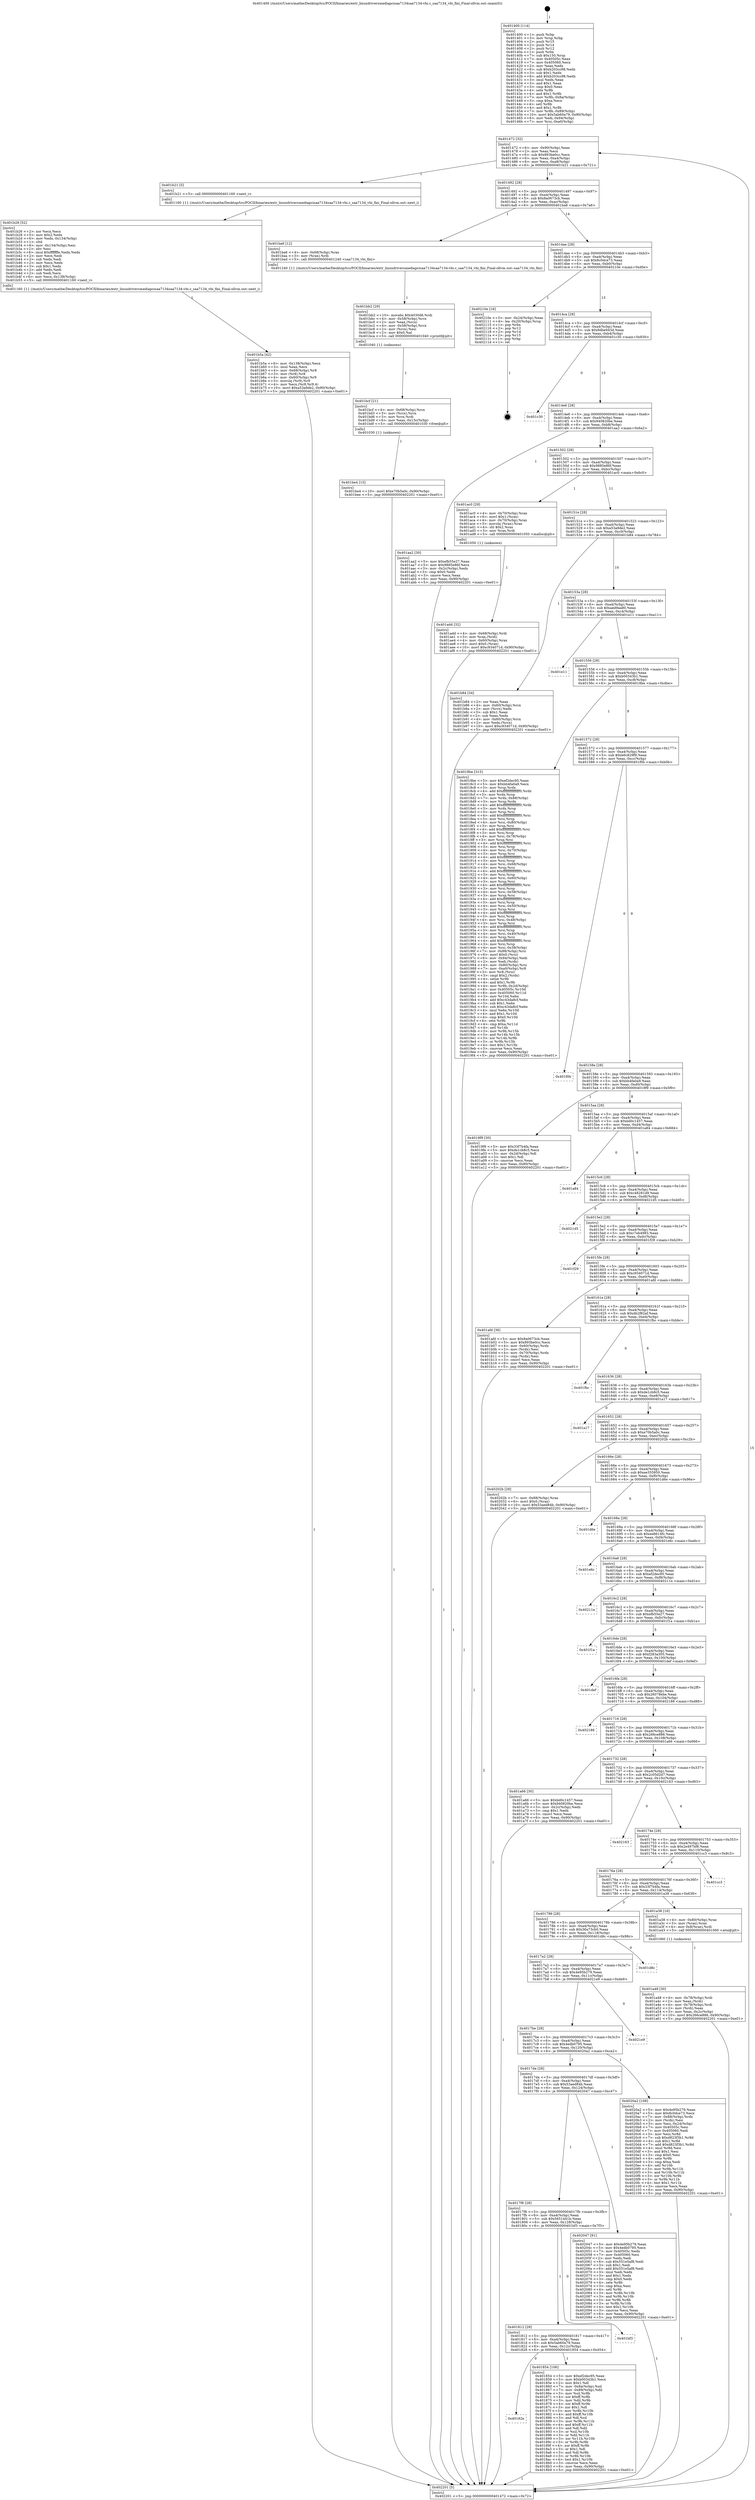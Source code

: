 digraph "0x401400" {
  label = "0x401400 (/mnt/c/Users/mathe/Desktop/tcc/POCII/binaries/extr_linuxdriversmediapcisaa7134saa7134-vbi.c_saa7134_vbi_fini_Final-ollvm.out::main(0))"
  labelloc = "t"
  node[shape=record]

  Entry [label="",width=0.3,height=0.3,shape=circle,fillcolor=black,style=filled]
  "0x401472" [label="{
     0x401472 [32]\l
     | [instrs]\l
     &nbsp;&nbsp;0x401472 \<+6\>: mov -0x90(%rbp),%eax\l
     &nbsp;&nbsp;0x401478 \<+2\>: mov %eax,%ecx\l
     &nbsp;&nbsp;0x40147a \<+6\>: sub $0x893be0cc,%ecx\l
     &nbsp;&nbsp;0x401480 \<+6\>: mov %eax,-0xa4(%rbp)\l
     &nbsp;&nbsp;0x401486 \<+6\>: mov %ecx,-0xa8(%rbp)\l
     &nbsp;&nbsp;0x40148c \<+6\>: je 0000000000401b21 \<main+0x721\>\l
  }"]
  "0x401b21" [label="{
     0x401b21 [5]\l
     | [instrs]\l
     &nbsp;&nbsp;0x401b21 \<+5\>: call 0000000000401160 \<next_i\>\l
     | [calls]\l
     &nbsp;&nbsp;0x401160 \{1\} (/mnt/c/Users/mathe/Desktop/tcc/POCII/binaries/extr_linuxdriversmediapcisaa7134saa7134-vbi.c_saa7134_vbi_fini_Final-ollvm.out::next_i)\l
  }"]
  "0x401492" [label="{
     0x401492 [28]\l
     | [instrs]\l
     &nbsp;&nbsp;0x401492 \<+5\>: jmp 0000000000401497 \<main+0x97\>\l
     &nbsp;&nbsp;0x401497 \<+6\>: mov -0xa4(%rbp),%eax\l
     &nbsp;&nbsp;0x40149d \<+5\>: sub $0x8a0673cb,%eax\l
     &nbsp;&nbsp;0x4014a2 \<+6\>: mov %eax,-0xac(%rbp)\l
     &nbsp;&nbsp;0x4014a8 \<+6\>: je 0000000000401ba6 \<main+0x7a6\>\l
  }"]
  Exit [label="",width=0.3,height=0.3,shape=circle,fillcolor=black,style=filled,peripheries=2]
  "0x401ba6" [label="{
     0x401ba6 [12]\l
     | [instrs]\l
     &nbsp;&nbsp;0x401ba6 \<+4\>: mov -0x68(%rbp),%rax\l
     &nbsp;&nbsp;0x401baa \<+3\>: mov (%rax),%rdi\l
     &nbsp;&nbsp;0x401bad \<+5\>: call 0000000000401240 \<saa7134_vbi_fini\>\l
     | [calls]\l
     &nbsp;&nbsp;0x401240 \{1\} (/mnt/c/Users/mathe/Desktop/tcc/POCII/binaries/extr_linuxdriversmediapcisaa7134saa7134-vbi.c_saa7134_vbi_fini_Final-ollvm.out::saa7134_vbi_fini)\l
  }"]
  "0x4014ae" [label="{
     0x4014ae [28]\l
     | [instrs]\l
     &nbsp;&nbsp;0x4014ae \<+5\>: jmp 00000000004014b3 \<main+0xb3\>\l
     &nbsp;&nbsp;0x4014b3 \<+6\>: mov -0xa4(%rbp),%eax\l
     &nbsp;&nbsp;0x4014b9 \<+5\>: sub $0x8c0dce73,%eax\l
     &nbsp;&nbsp;0x4014be \<+6\>: mov %eax,-0xb0(%rbp)\l
     &nbsp;&nbsp;0x4014c4 \<+6\>: je 000000000040210e \<main+0xd0e\>\l
  }"]
  "0x401be4" [label="{
     0x401be4 [15]\l
     | [instrs]\l
     &nbsp;&nbsp;0x401be4 \<+10\>: movl $0xe70b5a0c,-0x90(%rbp)\l
     &nbsp;&nbsp;0x401bee \<+5\>: jmp 0000000000402201 \<main+0xe01\>\l
  }"]
  "0x40210e" [label="{
     0x40210e [16]\l
     | [instrs]\l
     &nbsp;&nbsp;0x40210e \<+3\>: mov -0x24(%rbp),%eax\l
     &nbsp;&nbsp;0x402111 \<+4\>: lea -0x20(%rbp),%rsp\l
     &nbsp;&nbsp;0x402115 \<+1\>: pop %rbx\l
     &nbsp;&nbsp;0x402116 \<+2\>: pop %r12\l
     &nbsp;&nbsp;0x402118 \<+2\>: pop %r14\l
     &nbsp;&nbsp;0x40211a \<+2\>: pop %r15\l
     &nbsp;&nbsp;0x40211c \<+1\>: pop %rbp\l
     &nbsp;&nbsp;0x40211d \<+1\>: ret\l
  }"]
  "0x4014ca" [label="{
     0x4014ca [28]\l
     | [instrs]\l
     &nbsp;&nbsp;0x4014ca \<+5\>: jmp 00000000004014cf \<main+0xcf\>\l
     &nbsp;&nbsp;0x4014cf \<+6\>: mov -0xa4(%rbp),%eax\l
     &nbsp;&nbsp;0x4014d5 \<+5\>: sub $0x8dbe943d,%eax\l
     &nbsp;&nbsp;0x4014da \<+6\>: mov %eax,-0xb4(%rbp)\l
     &nbsp;&nbsp;0x4014e0 \<+6\>: je 0000000000401c30 \<main+0x830\>\l
  }"]
  "0x401bcf" [label="{
     0x401bcf [21]\l
     | [instrs]\l
     &nbsp;&nbsp;0x401bcf \<+4\>: mov -0x68(%rbp),%rcx\l
     &nbsp;&nbsp;0x401bd3 \<+3\>: mov (%rcx),%rcx\l
     &nbsp;&nbsp;0x401bd6 \<+3\>: mov %rcx,%rdi\l
     &nbsp;&nbsp;0x401bd9 \<+6\>: mov %eax,-0x13c(%rbp)\l
     &nbsp;&nbsp;0x401bdf \<+5\>: call 0000000000401030 \<free@plt\>\l
     | [calls]\l
     &nbsp;&nbsp;0x401030 \{1\} (unknown)\l
  }"]
  "0x401c30" [label="{
     0x401c30\l
  }", style=dashed]
  "0x4014e6" [label="{
     0x4014e6 [28]\l
     | [instrs]\l
     &nbsp;&nbsp;0x4014e6 \<+5\>: jmp 00000000004014eb \<main+0xeb\>\l
     &nbsp;&nbsp;0x4014eb \<+6\>: mov -0xa4(%rbp),%eax\l
     &nbsp;&nbsp;0x4014f1 \<+5\>: sub $0x940820be,%eax\l
     &nbsp;&nbsp;0x4014f6 \<+6\>: mov %eax,-0xb8(%rbp)\l
     &nbsp;&nbsp;0x4014fc \<+6\>: je 0000000000401aa2 \<main+0x6a2\>\l
  }"]
  "0x401bb2" [label="{
     0x401bb2 [29]\l
     | [instrs]\l
     &nbsp;&nbsp;0x401bb2 \<+10\>: movabs $0x4030d6,%rdi\l
     &nbsp;&nbsp;0x401bbc \<+4\>: mov -0x58(%rbp),%rcx\l
     &nbsp;&nbsp;0x401bc0 \<+2\>: mov %eax,(%rcx)\l
     &nbsp;&nbsp;0x401bc2 \<+4\>: mov -0x58(%rbp),%rcx\l
     &nbsp;&nbsp;0x401bc6 \<+2\>: mov (%rcx),%esi\l
     &nbsp;&nbsp;0x401bc8 \<+2\>: mov $0x0,%al\l
     &nbsp;&nbsp;0x401bca \<+5\>: call 0000000000401040 \<printf@plt\>\l
     | [calls]\l
     &nbsp;&nbsp;0x401040 \{1\} (unknown)\l
  }"]
  "0x401aa2" [label="{
     0x401aa2 [30]\l
     | [instrs]\l
     &nbsp;&nbsp;0x401aa2 \<+5\>: mov $0xefb55e27,%eax\l
     &nbsp;&nbsp;0x401aa7 \<+5\>: mov $0x9885e86f,%ecx\l
     &nbsp;&nbsp;0x401aac \<+3\>: mov -0x2c(%rbp),%edx\l
     &nbsp;&nbsp;0x401aaf \<+3\>: cmp $0x0,%edx\l
     &nbsp;&nbsp;0x401ab2 \<+3\>: cmove %ecx,%eax\l
     &nbsp;&nbsp;0x401ab5 \<+6\>: mov %eax,-0x90(%rbp)\l
     &nbsp;&nbsp;0x401abb \<+5\>: jmp 0000000000402201 \<main+0xe01\>\l
  }"]
  "0x401502" [label="{
     0x401502 [28]\l
     | [instrs]\l
     &nbsp;&nbsp;0x401502 \<+5\>: jmp 0000000000401507 \<main+0x107\>\l
     &nbsp;&nbsp;0x401507 \<+6\>: mov -0xa4(%rbp),%eax\l
     &nbsp;&nbsp;0x40150d \<+5\>: sub $0x9885e86f,%eax\l
     &nbsp;&nbsp;0x401512 \<+6\>: mov %eax,-0xbc(%rbp)\l
     &nbsp;&nbsp;0x401518 \<+6\>: je 0000000000401ac0 \<main+0x6c0\>\l
  }"]
  "0x401b5a" [label="{
     0x401b5a [42]\l
     | [instrs]\l
     &nbsp;&nbsp;0x401b5a \<+6\>: mov -0x138(%rbp),%ecx\l
     &nbsp;&nbsp;0x401b60 \<+3\>: imul %eax,%ecx\l
     &nbsp;&nbsp;0x401b63 \<+4\>: mov -0x68(%rbp),%r8\l
     &nbsp;&nbsp;0x401b67 \<+3\>: mov (%r8),%r8\l
     &nbsp;&nbsp;0x401b6a \<+4\>: mov -0x60(%rbp),%r9\l
     &nbsp;&nbsp;0x401b6e \<+3\>: movslq (%r9),%r9\l
     &nbsp;&nbsp;0x401b71 \<+4\>: mov %ecx,(%r8,%r9,4)\l
     &nbsp;&nbsp;0x401b75 \<+10\>: movl $0xa53a9de2,-0x90(%rbp)\l
     &nbsp;&nbsp;0x401b7f \<+5\>: jmp 0000000000402201 \<main+0xe01\>\l
  }"]
  "0x401ac0" [label="{
     0x401ac0 [29]\l
     | [instrs]\l
     &nbsp;&nbsp;0x401ac0 \<+4\>: mov -0x70(%rbp),%rax\l
     &nbsp;&nbsp;0x401ac4 \<+6\>: movl $0x1,(%rax)\l
     &nbsp;&nbsp;0x401aca \<+4\>: mov -0x70(%rbp),%rax\l
     &nbsp;&nbsp;0x401ace \<+3\>: movslq (%rax),%rax\l
     &nbsp;&nbsp;0x401ad1 \<+4\>: shl $0x2,%rax\l
     &nbsp;&nbsp;0x401ad5 \<+3\>: mov %rax,%rdi\l
     &nbsp;&nbsp;0x401ad8 \<+5\>: call 0000000000401050 \<malloc@plt\>\l
     | [calls]\l
     &nbsp;&nbsp;0x401050 \{1\} (unknown)\l
  }"]
  "0x40151e" [label="{
     0x40151e [28]\l
     | [instrs]\l
     &nbsp;&nbsp;0x40151e \<+5\>: jmp 0000000000401523 \<main+0x123\>\l
     &nbsp;&nbsp;0x401523 \<+6\>: mov -0xa4(%rbp),%eax\l
     &nbsp;&nbsp;0x401529 \<+5\>: sub $0xa53a9de2,%eax\l
     &nbsp;&nbsp;0x40152e \<+6\>: mov %eax,-0xc0(%rbp)\l
     &nbsp;&nbsp;0x401534 \<+6\>: je 0000000000401b84 \<main+0x784\>\l
  }"]
  "0x401b26" [label="{
     0x401b26 [52]\l
     | [instrs]\l
     &nbsp;&nbsp;0x401b26 \<+2\>: xor %ecx,%ecx\l
     &nbsp;&nbsp;0x401b28 \<+5\>: mov $0x2,%edx\l
     &nbsp;&nbsp;0x401b2d \<+6\>: mov %edx,-0x134(%rbp)\l
     &nbsp;&nbsp;0x401b33 \<+1\>: cltd\l
     &nbsp;&nbsp;0x401b34 \<+6\>: mov -0x134(%rbp),%esi\l
     &nbsp;&nbsp;0x401b3a \<+2\>: idiv %esi\l
     &nbsp;&nbsp;0x401b3c \<+6\>: imul $0xfffffffe,%edx,%edx\l
     &nbsp;&nbsp;0x401b42 \<+2\>: mov %ecx,%edi\l
     &nbsp;&nbsp;0x401b44 \<+2\>: sub %edx,%edi\l
     &nbsp;&nbsp;0x401b46 \<+2\>: mov %ecx,%edx\l
     &nbsp;&nbsp;0x401b48 \<+3\>: sub $0x1,%edx\l
     &nbsp;&nbsp;0x401b4b \<+2\>: add %edx,%edi\l
     &nbsp;&nbsp;0x401b4d \<+2\>: sub %edi,%ecx\l
     &nbsp;&nbsp;0x401b4f \<+6\>: mov %ecx,-0x138(%rbp)\l
     &nbsp;&nbsp;0x401b55 \<+5\>: call 0000000000401160 \<next_i\>\l
     | [calls]\l
     &nbsp;&nbsp;0x401160 \{1\} (/mnt/c/Users/mathe/Desktop/tcc/POCII/binaries/extr_linuxdriversmediapcisaa7134saa7134-vbi.c_saa7134_vbi_fini_Final-ollvm.out::next_i)\l
  }"]
  "0x401b84" [label="{
     0x401b84 [34]\l
     | [instrs]\l
     &nbsp;&nbsp;0x401b84 \<+2\>: xor %eax,%eax\l
     &nbsp;&nbsp;0x401b86 \<+4\>: mov -0x60(%rbp),%rcx\l
     &nbsp;&nbsp;0x401b8a \<+2\>: mov (%rcx),%edx\l
     &nbsp;&nbsp;0x401b8c \<+3\>: sub $0x1,%eax\l
     &nbsp;&nbsp;0x401b8f \<+2\>: sub %eax,%edx\l
     &nbsp;&nbsp;0x401b91 \<+4\>: mov -0x60(%rbp),%rcx\l
     &nbsp;&nbsp;0x401b95 \<+2\>: mov %edx,(%rcx)\l
     &nbsp;&nbsp;0x401b97 \<+10\>: movl $0xc934071d,-0x90(%rbp)\l
     &nbsp;&nbsp;0x401ba1 \<+5\>: jmp 0000000000402201 \<main+0xe01\>\l
  }"]
  "0x40153a" [label="{
     0x40153a [28]\l
     | [instrs]\l
     &nbsp;&nbsp;0x40153a \<+5\>: jmp 000000000040153f \<main+0x13f\>\l
     &nbsp;&nbsp;0x40153f \<+6\>: mov -0xa4(%rbp),%eax\l
     &nbsp;&nbsp;0x401545 \<+5\>: sub $0xaed9aa80,%eax\l
     &nbsp;&nbsp;0x40154a \<+6\>: mov %eax,-0xc4(%rbp)\l
     &nbsp;&nbsp;0x401550 \<+6\>: je 0000000000401e11 \<main+0xa11\>\l
  }"]
  "0x401add" [label="{
     0x401add [32]\l
     | [instrs]\l
     &nbsp;&nbsp;0x401add \<+4\>: mov -0x68(%rbp),%rdi\l
     &nbsp;&nbsp;0x401ae1 \<+3\>: mov %rax,(%rdi)\l
     &nbsp;&nbsp;0x401ae4 \<+4\>: mov -0x60(%rbp),%rax\l
     &nbsp;&nbsp;0x401ae8 \<+6\>: movl $0x0,(%rax)\l
     &nbsp;&nbsp;0x401aee \<+10\>: movl $0xc934071d,-0x90(%rbp)\l
     &nbsp;&nbsp;0x401af8 \<+5\>: jmp 0000000000402201 \<main+0xe01\>\l
  }"]
  "0x401e11" [label="{
     0x401e11\l
  }", style=dashed]
  "0x401556" [label="{
     0x401556 [28]\l
     | [instrs]\l
     &nbsp;&nbsp;0x401556 \<+5\>: jmp 000000000040155b \<main+0x15b\>\l
     &nbsp;&nbsp;0x40155b \<+6\>: mov -0xa4(%rbp),%eax\l
     &nbsp;&nbsp;0x401561 \<+5\>: sub $0xb00343b1,%eax\l
     &nbsp;&nbsp;0x401566 \<+6\>: mov %eax,-0xc8(%rbp)\l
     &nbsp;&nbsp;0x40156c \<+6\>: je 00000000004018be \<main+0x4be\>\l
  }"]
  "0x401a48" [label="{
     0x401a48 [30]\l
     | [instrs]\l
     &nbsp;&nbsp;0x401a48 \<+4\>: mov -0x78(%rbp),%rdi\l
     &nbsp;&nbsp;0x401a4c \<+2\>: mov %eax,(%rdi)\l
     &nbsp;&nbsp;0x401a4e \<+4\>: mov -0x78(%rbp),%rdi\l
     &nbsp;&nbsp;0x401a52 \<+2\>: mov (%rdi),%eax\l
     &nbsp;&nbsp;0x401a54 \<+3\>: mov %eax,-0x2c(%rbp)\l
     &nbsp;&nbsp;0x401a57 \<+10\>: movl $0x266ce886,-0x90(%rbp)\l
     &nbsp;&nbsp;0x401a61 \<+5\>: jmp 0000000000402201 \<main+0xe01\>\l
  }"]
  "0x4018be" [label="{
     0x4018be [315]\l
     | [instrs]\l
     &nbsp;&nbsp;0x4018be \<+5\>: mov $0xef2dec95,%eax\l
     &nbsp;&nbsp;0x4018c3 \<+5\>: mov $0xbb4fa0a9,%ecx\l
     &nbsp;&nbsp;0x4018c8 \<+3\>: mov %rsp,%rdx\l
     &nbsp;&nbsp;0x4018cb \<+4\>: add $0xfffffffffffffff0,%rdx\l
     &nbsp;&nbsp;0x4018cf \<+3\>: mov %rdx,%rsp\l
     &nbsp;&nbsp;0x4018d2 \<+7\>: mov %rdx,-0x88(%rbp)\l
     &nbsp;&nbsp;0x4018d9 \<+3\>: mov %rsp,%rdx\l
     &nbsp;&nbsp;0x4018dc \<+4\>: add $0xfffffffffffffff0,%rdx\l
     &nbsp;&nbsp;0x4018e0 \<+3\>: mov %rdx,%rsp\l
     &nbsp;&nbsp;0x4018e3 \<+3\>: mov %rsp,%rsi\l
     &nbsp;&nbsp;0x4018e6 \<+4\>: add $0xfffffffffffffff0,%rsi\l
     &nbsp;&nbsp;0x4018ea \<+3\>: mov %rsi,%rsp\l
     &nbsp;&nbsp;0x4018ed \<+4\>: mov %rsi,-0x80(%rbp)\l
     &nbsp;&nbsp;0x4018f1 \<+3\>: mov %rsp,%rsi\l
     &nbsp;&nbsp;0x4018f4 \<+4\>: add $0xfffffffffffffff0,%rsi\l
     &nbsp;&nbsp;0x4018f8 \<+3\>: mov %rsi,%rsp\l
     &nbsp;&nbsp;0x4018fb \<+4\>: mov %rsi,-0x78(%rbp)\l
     &nbsp;&nbsp;0x4018ff \<+3\>: mov %rsp,%rsi\l
     &nbsp;&nbsp;0x401902 \<+4\>: add $0xfffffffffffffff0,%rsi\l
     &nbsp;&nbsp;0x401906 \<+3\>: mov %rsi,%rsp\l
     &nbsp;&nbsp;0x401909 \<+4\>: mov %rsi,-0x70(%rbp)\l
     &nbsp;&nbsp;0x40190d \<+3\>: mov %rsp,%rsi\l
     &nbsp;&nbsp;0x401910 \<+4\>: add $0xfffffffffffffff0,%rsi\l
     &nbsp;&nbsp;0x401914 \<+3\>: mov %rsi,%rsp\l
     &nbsp;&nbsp;0x401917 \<+4\>: mov %rsi,-0x68(%rbp)\l
     &nbsp;&nbsp;0x40191b \<+3\>: mov %rsp,%rsi\l
     &nbsp;&nbsp;0x40191e \<+4\>: add $0xfffffffffffffff0,%rsi\l
     &nbsp;&nbsp;0x401922 \<+3\>: mov %rsi,%rsp\l
     &nbsp;&nbsp;0x401925 \<+4\>: mov %rsi,-0x60(%rbp)\l
     &nbsp;&nbsp;0x401929 \<+3\>: mov %rsp,%rsi\l
     &nbsp;&nbsp;0x40192c \<+4\>: add $0xfffffffffffffff0,%rsi\l
     &nbsp;&nbsp;0x401930 \<+3\>: mov %rsi,%rsp\l
     &nbsp;&nbsp;0x401933 \<+4\>: mov %rsi,-0x58(%rbp)\l
     &nbsp;&nbsp;0x401937 \<+3\>: mov %rsp,%rsi\l
     &nbsp;&nbsp;0x40193a \<+4\>: add $0xfffffffffffffff0,%rsi\l
     &nbsp;&nbsp;0x40193e \<+3\>: mov %rsi,%rsp\l
     &nbsp;&nbsp;0x401941 \<+4\>: mov %rsi,-0x50(%rbp)\l
     &nbsp;&nbsp;0x401945 \<+3\>: mov %rsp,%rsi\l
     &nbsp;&nbsp;0x401948 \<+4\>: add $0xfffffffffffffff0,%rsi\l
     &nbsp;&nbsp;0x40194c \<+3\>: mov %rsi,%rsp\l
     &nbsp;&nbsp;0x40194f \<+4\>: mov %rsi,-0x48(%rbp)\l
     &nbsp;&nbsp;0x401953 \<+3\>: mov %rsp,%rsi\l
     &nbsp;&nbsp;0x401956 \<+4\>: add $0xfffffffffffffff0,%rsi\l
     &nbsp;&nbsp;0x40195a \<+3\>: mov %rsi,%rsp\l
     &nbsp;&nbsp;0x40195d \<+4\>: mov %rsi,-0x40(%rbp)\l
     &nbsp;&nbsp;0x401961 \<+3\>: mov %rsp,%rsi\l
     &nbsp;&nbsp;0x401964 \<+4\>: add $0xfffffffffffffff0,%rsi\l
     &nbsp;&nbsp;0x401968 \<+3\>: mov %rsi,%rsp\l
     &nbsp;&nbsp;0x40196b \<+4\>: mov %rsi,-0x38(%rbp)\l
     &nbsp;&nbsp;0x40196f \<+7\>: mov -0x88(%rbp),%rsi\l
     &nbsp;&nbsp;0x401976 \<+6\>: movl $0x0,(%rsi)\l
     &nbsp;&nbsp;0x40197c \<+6\>: mov -0x94(%rbp),%edi\l
     &nbsp;&nbsp;0x401982 \<+2\>: mov %edi,(%rdx)\l
     &nbsp;&nbsp;0x401984 \<+4\>: mov -0x80(%rbp),%rsi\l
     &nbsp;&nbsp;0x401988 \<+7\>: mov -0xa0(%rbp),%r8\l
     &nbsp;&nbsp;0x40198f \<+3\>: mov %r8,(%rsi)\l
     &nbsp;&nbsp;0x401992 \<+3\>: cmpl $0x2,(%rdx)\l
     &nbsp;&nbsp;0x401995 \<+4\>: setne %r9b\l
     &nbsp;&nbsp;0x401999 \<+4\>: and $0x1,%r9b\l
     &nbsp;&nbsp;0x40199d \<+4\>: mov %r9b,-0x2d(%rbp)\l
     &nbsp;&nbsp;0x4019a1 \<+8\>: mov 0x40505c,%r10d\l
     &nbsp;&nbsp;0x4019a9 \<+8\>: mov 0x405060,%r11d\l
     &nbsp;&nbsp;0x4019b1 \<+3\>: mov %r10d,%ebx\l
     &nbsp;&nbsp;0x4019b4 \<+6\>: add $0xc43da8cf,%ebx\l
     &nbsp;&nbsp;0x4019ba \<+3\>: sub $0x1,%ebx\l
     &nbsp;&nbsp;0x4019bd \<+6\>: sub $0xc43da8cf,%ebx\l
     &nbsp;&nbsp;0x4019c3 \<+4\>: imul %ebx,%r10d\l
     &nbsp;&nbsp;0x4019c7 \<+4\>: and $0x1,%r10d\l
     &nbsp;&nbsp;0x4019cb \<+4\>: cmp $0x0,%r10d\l
     &nbsp;&nbsp;0x4019cf \<+4\>: sete %r9b\l
     &nbsp;&nbsp;0x4019d3 \<+4\>: cmp $0xa,%r11d\l
     &nbsp;&nbsp;0x4019d7 \<+4\>: setl %r14b\l
     &nbsp;&nbsp;0x4019db \<+3\>: mov %r9b,%r15b\l
     &nbsp;&nbsp;0x4019de \<+3\>: and %r14b,%r15b\l
     &nbsp;&nbsp;0x4019e1 \<+3\>: xor %r14b,%r9b\l
     &nbsp;&nbsp;0x4019e4 \<+3\>: or %r9b,%r15b\l
     &nbsp;&nbsp;0x4019e7 \<+4\>: test $0x1,%r15b\l
     &nbsp;&nbsp;0x4019eb \<+3\>: cmovne %ecx,%eax\l
     &nbsp;&nbsp;0x4019ee \<+6\>: mov %eax,-0x90(%rbp)\l
     &nbsp;&nbsp;0x4019f4 \<+5\>: jmp 0000000000402201 \<main+0xe01\>\l
  }"]
  "0x401572" [label="{
     0x401572 [28]\l
     | [instrs]\l
     &nbsp;&nbsp;0x401572 \<+5\>: jmp 0000000000401577 \<main+0x177\>\l
     &nbsp;&nbsp;0x401577 \<+6\>: mov -0xa4(%rbp),%eax\l
     &nbsp;&nbsp;0x40157d \<+5\>: sub $0xb6c829f9,%eax\l
     &nbsp;&nbsp;0x401582 \<+6\>: mov %eax,-0xcc(%rbp)\l
     &nbsp;&nbsp;0x401588 \<+6\>: je 0000000000401f0b \<main+0xb0b\>\l
  }"]
  "0x401400" [label="{
     0x401400 [114]\l
     | [instrs]\l
     &nbsp;&nbsp;0x401400 \<+1\>: push %rbp\l
     &nbsp;&nbsp;0x401401 \<+3\>: mov %rsp,%rbp\l
     &nbsp;&nbsp;0x401404 \<+2\>: push %r15\l
     &nbsp;&nbsp;0x401406 \<+2\>: push %r14\l
     &nbsp;&nbsp;0x401408 \<+2\>: push %r12\l
     &nbsp;&nbsp;0x40140a \<+1\>: push %rbx\l
     &nbsp;&nbsp;0x40140b \<+7\>: sub $0x150,%rsp\l
     &nbsp;&nbsp;0x401412 \<+7\>: mov 0x40505c,%eax\l
     &nbsp;&nbsp;0x401419 \<+7\>: mov 0x405060,%ecx\l
     &nbsp;&nbsp;0x401420 \<+2\>: mov %eax,%edx\l
     &nbsp;&nbsp;0x401422 \<+6\>: sub $0xb203cc98,%edx\l
     &nbsp;&nbsp;0x401428 \<+3\>: sub $0x1,%edx\l
     &nbsp;&nbsp;0x40142b \<+6\>: add $0xb203cc98,%edx\l
     &nbsp;&nbsp;0x401431 \<+3\>: imul %edx,%eax\l
     &nbsp;&nbsp;0x401434 \<+3\>: and $0x1,%eax\l
     &nbsp;&nbsp;0x401437 \<+3\>: cmp $0x0,%eax\l
     &nbsp;&nbsp;0x40143a \<+4\>: sete %r8b\l
     &nbsp;&nbsp;0x40143e \<+4\>: and $0x1,%r8b\l
     &nbsp;&nbsp;0x401442 \<+7\>: mov %r8b,-0x8a(%rbp)\l
     &nbsp;&nbsp;0x401449 \<+3\>: cmp $0xa,%ecx\l
     &nbsp;&nbsp;0x40144c \<+4\>: setl %r8b\l
     &nbsp;&nbsp;0x401450 \<+4\>: and $0x1,%r8b\l
     &nbsp;&nbsp;0x401454 \<+7\>: mov %r8b,-0x89(%rbp)\l
     &nbsp;&nbsp;0x40145b \<+10\>: movl $0x5ab60a79,-0x90(%rbp)\l
     &nbsp;&nbsp;0x401465 \<+6\>: mov %edi,-0x94(%rbp)\l
     &nbsp;&nbsp;0x40146b \<+7\>: mov %rsi,-0xa0(%rbp)\l
  }"]
  "0x401f0b" [label="{
     0x401f0b\l
  }", style=dashed]
  "0x40158e" [label="{
     0x40158e [28]\l
     | [instrs]\l
     &nbsp;&nbsp;0x40158e \<+5\>: jmp 0000000000401593 \<main+0x193\>\l
     &nbsp;&nbsp;0x401593 \<+6\>: mov -0xa4(%rbp),%eax\l
     &nbsp;&nbsp;0x401599 \<+5\>: sub $0xbb4fa0a9,%eax\l
     &nbsp;&nbsp;0x40159e \<+6\>: mov %eax,-0xd0(%rbp)\l
     &nbsp;&nbsp;0x4015a4 \<+6\>: je 00000000004019f9 \<main+0x5f9\>\l
  }"]
  "0x402201" [label="{
     0x402201 [5]\l
     | [instrs]\l
     &nbsp;&nbsp;0x402201 \<+5\>: jmp 0000000000401472 \<main+0x72\>\l
  }"]
  "0x4019f9" [label="{
     0x4019f9 [30]\l
     | [instrs]\l
     &nbsp;&nbsp;0x4019f9 \<+5\>: mov $0x33f7b4fa,%eax\l
     &nbsp;&nbsp;0x4019fe \<+5\>: mov $0xde1cb8c5,%ecx\l
     &nbsp;&nbsp;0x401a03 \<+3\>: mov -0x2d(%rbp),%dl\l
     &nbsp;&nbsp;0x401a06 \<+3\>: test $0x1,%dl\l
     &nbsp;&nbsp;0x401a09 \<+3\>: cmovne %ecx,%eax\l
     &nbsp;&nbsp;0x401a0c \<+6\>: mov %eax,-0x90(%rbp)\l
     &nbsp;&nbsp;0x401a12 \<+5\>: jmp 0000000000402201 \<main+0xe01\>\l
  }"]
  "0x4015aa" [label="{
     0x4015aa [28]\l
     | [instrs]\l
     &nbsp;&nbsp;0x4015aa \<+5\>: jmp 00000000004015af \<main+0x1af\>\l
     &nbsp;&nbsp;0x4015af \<+6\>: mov -0xa4(%rbp),%eax\l
     &nbsp;&nbsp;0x4015b5 \<+5\>: sub $0xbd0c1457,%eax\l
     &nbsp;&nbsp;0x4015ba \<+6\>: mov %eax,-0xd4(%rbp)\l
     &nbsp;&nbsp;0x4015c0 \<+6\>: je 0000000000401a84 \<main+0x684\>\l
  }"]
  "0x40182e" [label="{
     0x40182e\l
  }", style=dashed]
  "0x401a84" [label="{
     0x401a84\l
  }", style=dashed]
  "0x4015c6" [label="{
     0x4015c6 [28]\l
     | [instrs]\l
     &nbsp;&nbsp;0x4015c6 \<+5\>: jmp 00000000004015cb \<main+0x1cb\>\l
     &nbsp;&nbsp;0x4015cb \<+6\>: mov -0xa4(%rbp),%eax\l
     &nbsp;&nbsp;0x4015d1 \<+5\>: sub $0xc48281d9,%eax\l
     &nbsp;&nbsp;0x4015d6 \<+6\>: mov %eax,-0xd8(%rbp)\l
     &nbsp;&nbsp;0x4015dc \<+6\>: je 00000000004021d5 \<main+0xdd5\>\l
  }"]
  "0x401854" [label="{
     0x401854 [106]\l
     | [instrs]\l
     &nbsp;&nbsp;0x401854 \<+5\>: mov $0xef2dec95,%eax\l
     &nbsp;&nbsp;0x401859 \<+5\>: mov $0xb00343b1,%ecx\l
     &nbsp;&nbsp;0x40185e \<+2\>: mov $0x1,%dl\l
     &nbsp;&nbsp;0x401860 \<+7\>: mov -0x8a(%rbp),%sil\l
     &nbsp;&nbsp;0x401867 \<+7\>: mov -0x89(%rbp),%dil\l
     &nbsp;&nbsp;0x40186e \<+3\>: mov %sil,%r8b\l
     &nbsp;&nbsp;0x401871 \<+4\>: xor $0xff,%r8b\l
     &nbsp;&nbsp;0x401875 \<+3\>: mov %dil,%r9b\l
     &nbsp;&nbsp;0x401878 \<+4\>: xor $0xff,%r9b\l
     &nbsp;&nbsp;0x40187c \<+3\>: xor $0x1,%dl\l
     &nbsp;&nbsp;0x40187f \<+3\>: mov %r8b,%r10b\l
     &nbsp;&nbsp;0x401882 \<+4\>: and $0xff,%r10b\l
     &nbsp;&nbsp;0x401886 \<+3\>: and %dl,%sil\l
     &nbsp;&nbsp;0x401889 \<+3\>: mov %r9b,%r11b\l
     &nbsp;&nbsp;0x40188c \<+4\>: and $0xff,%r11b\l
     &nbsp;&nbsp;0x401890 \<+3\>: and %dl,%dil\l
     &nbsp;&nbsp;0x401893 \<+3\>: or %sil,%r10b\l
     &nbsp;&nbsp;0x401896 \<+3\>: or %dil,%r11b\l
     &nbsp;&nbsp;0x401899 \<+3\>: xor %r11b,%r10b\l
     &nbsp;&nbsp;0x40189c \<+3\>: or %r9b,%r8b\l
     &nbsp;&nbsp;0x40189f \<+4\>: xor $0xff,%r8b\l
     &nbsp;&nbsp;0x4018a3 \<+3\>: or $0x1,%dl\l
     &nbsp;&nbsp;0x4018a6 \<+3\>: and %dl,%r8b\l
     &nbsp;&nbsp;0x4018a9 \<+3\>: or %r8b,%r10b\l
     &nbsp;&nbsp;0x4018ac \<+4\>: test $0x1,%r10b\l
     &nbsp;&nbsp;0x4018b0 \<+3\>: cmovne %ecx,%eax\l
     &nbsp;&nbsp;0x4018b3 \<+6\>: mov %eax,-0x90(%rbp)\l
     &nbsp;&nbsp;0x4018b9 \<+5\>: jmp 0000000000402201 \<main+0xe01\>\l
  }"]
  "0x4021d5" [label="{
     0x4021d5\l
  }", style=dashed]
  "0x4015e2" [label="{
     0x4015e2 [28]\l
     | [instrs]\l
     &nbsp;&nbsp;0x4015e2 \<+5\>: jmp 00000000004015e7 \<main+0x1e7\>\l
     &nbsp;&nbsp;0x4015e7 \<+6\>: mov -0xa4(%rbp),%eax\l
     &nbsp;&nbsp;0x4015ed \<+5\>: sub $0xc7eb4983,%eax\l
     &nbsp;&nbsp;0x4015f2 \<+6\>: mov %eax,-0xdc(%rbp)\l
     &nbsp;&nbsp;0x4015f8 \<+6\>: je 0000000000401f29 \<main+0xb29\>\l
  }"]
  "0x401812" [label="{
     0x401812 [28]\l
     | [instrs]\l
     &nbsp;&nbsp;0x401812 \<+5\>: jmp 0000000000401817 \<main+0x417\>\l
     &nbsp;&nbsp;0x401817 \<+6\>: mov -0xa4(%rbp),%eax\l
     &nbsp;&nbsp;0x40181d \<+5\>: sub $0x5ab60a79,%eax\l
     &nbsp;&nbsp;0x401822 \<+6\>: mov %eax,-0x12c(%rbp)\l
     &nbsp;&nbsp;0x401828 \<+6\>: je 0000000000401854 \<main+0x454\>\l
  }"]
  "0x401f29" [label="{
     0x401f29\l
  }", style=dashed]
  "0x4015fe" [label="{
     0x4015fe [28]\l
     | [instrs]\l
     &nbsp;&nbsp;0x4015fe \<+5\>: jmp 0000000000401603 \<main+0x203\>\l
     &nbsp;&nbsp;0x401603 \<+6\>: mov -0xa4(%rbp),%eax\l
     &nbsp;&nbsp;0x401609 \<+5\>: sub $0xc934071d,%eax\l
     &nbsp;&nbsp;0x40160e \<+6\>: mov %eax,-0xe0(%rbp)\l
     &nbsp;&nbsp;0x401614 \<+6\>: je 0000000000401afd \<main+0x6fd\>\l
  }"]
  "0x401bf3" [label="{
     0x401bf3\l
  }", style=dashed]
  "0x401afd" [label="{
     0x401afd [36]\l
     | [instrs]\l
     &nbsp;&nbsp;0x401afd \<+5\>: mov $0x8a0673cb,%eax\l
     &nbsp;&nbsp;0x401b02 \<+5\>: mov $0x893be0cc,%ecx\l
     &nbsp;&nbsp;0x401b07 \<+4\>: mov -0x60(%rbp),%rdx\l
     &nbsp;&nbsp;0x401b0b \<+2\>: mov (%rdx),%esi\l
     &nbsp;&nbsp;0x401b0d \<+4\>: mov -0x70(%rbp),%rdx\l
     &nbsp;&nbsp;0x401b11 \<+2\>: cmp (%rdx),%esi\l
     &nbsp;&nbsp;0x401b13 \<+3\>: cmovl %ecx,%eax\l
     &nbsp;&nbsp;0x401b16 \<+6\>: mov %eax,-0x90(%rbp)\l
     &nbsp;&nbsp;0x401b1c \<+5\>: jmp 0000000000402201 \<main+0xe01\>\l
  }"]
  "0x40161a" [label="{
     0x40161a [28]\l
     | [instrs]\l
     &nbsp;&nbsp;0x40161a \<+5\>: jmp 000000000040161f \<main+0x21f\>\l
     &nbsp;&nbsp;0x40161f \<+6\>: mov -0xa4(%rbp),%eax\l
     &nbsp;&nbsp;0x401625 \<+5\>: sub $0xdb2f82af,%eax\l
     &nbsp;&nbsp;0x40162a \<+6\>: mov %eax,-0xe4(%rbp)\l
     &nbsp;&nbsp;0x401630 \<+6\>: je 0000000000401fbc \<main+0xbbc\>\l
  }"]
  "0x4017f6" [label="{
     0x4017f6 [28]\l
     | [instrs]\l
     &nbsp;&nbsp;0x4017f6 \<+5\>: jmp 00000000004017fb \<main+0x3fb\>\l
     &nbsp;&nbsp;0x4017fb \<+6\>: mov -0xa4(%rbp),%eax\l
     &nbsp;&nbsp;0x401801 \<+5\>: sub $0x5651441b,%eax\l
     &nbsp;&nbsp;0x401806 \<+6\>: mov %eax,-0x128(%rbp)\l
     &nbsp;&nbsp;0x40180c \<+6\>: je 0000000000401bf3 \<main+0x7f3\>\l
  }"]
  "0x401fbc" [label="{
     0x401fbc\l
  }", style=dashed]
  "0x401636" [label="{
     0x401636 [28]\l
     | [instrs]\l
     &nbsp;&nbsp;0x401636 \<+5\>: jmp 000000000040163b \<main+0x23b\>\l
     &nbsp;&nbsp;0x40163b \<+6\>: mov -0xa4(%rbp),%eax\l
     &nbsp;&nbsp;0x401641 \<+5\>: sub $0xde1cb8c5,%eax\l
     &nbsp;&nbsp;0x401646 \<+6\>: mov %eax,-0xe8(%rbp)\l
     &nbsp;&nbsp;0x40164c \<+6\>: je 0000000000401a17 \<main+0x617\>\l
  }"]
  "0x402047" [label="{
     0x402047 [91]\l
     | [instrs]\l
     &nbsp;&nbsp;0x402047 \<+5\>: mov $0x4e95b279,%eax\l
     &nbsp;&nbsp;0x40204c \<+5\>: mov $0x4edb0795,%ecx\l
     &nbsp;&nbsp;0x402051 \<+7\>: mov 0x40505c,%edx\l
     &nbsp;&nbsp;0x402058 \<+7\>: mov 0x405060,%esi\l
     &nbsp;&nbsp;0x40205f \<+2\>: mov %edx,%edi\l
     &nbsp;&nbsp;0x402061 \<+6\>: sub $0x551e5af8,%edi\l
     &nbsp;&nbsp;0x402067 \<+3\>: sub $0x1,%edi\l
     &nbsp;&nbsp;0x40206a \<+6\>: add $0x551e5af8,%edi\l
     &nbsp;&nbsp;0x402070 \<+3\>: imul %edi,%edx\l
     &nbsp;&nbsp;0x402073 \<+3\>: and $0x1,%edx\l
     &nbsp;&nbsp;0x402076 \<+3\>: cmp $0x0,%edx\l
     &nbsp;&nbsp;0x402079 \<+4\>: sete %r8b\l
     &nbsp;&nbsp;0x40207d \<+3\>: cmp $0xa,%esi\l
     &nbsp;&nbsp;0x402080 \<+4\>: setl %r9b\l
     &nbsp;&nbsp;0x402084 \<+3\>: mov %r8b,%r10b\l
     &nbsp;&nbsp;0x402087 \<+3\>: and %r9b,%r10b\l
     &nbsp;&nbsp;0x40208a \<+3\>: xor %r9b,%r8b\l
     &nbsp;&nbsp;0x40208d \<+3\>: or %r8b,%r10b\l
     &nbsp;&nbsp;0x402090 \<+4\>: test $0x1,%r10b\l
     &nbsp;&nbsp;0x402094 \<+3\>: cmovne %ecx,%eax\l
     &nbsp;&nbsp;0x402097 \<+6\>: mov %eax,-0x90(%rbp)\l
     &nbsp;&nbsp;0x40209d \<+5\>: jmp 0000000000402201 \<main+0xe01\>\l
  }"]
  "0x401a17" [label="{
     0x401a17\l
  }", style=dashed]
  "0x401652" [label="{
     0x401652 [28]\l
     | [instrs]\l
     &nbsp;&nbsp;0x401652 \<+5\>: jmp 0000000000401657 \<main+0x257\>\l
     &nbsp;&nbsp;0x401657 \<+6\>: mov -0xa4(%rbp),%eax\l
     &nbsp;&nbsp;0x40165d \<+5\>: sub $0xe70b5a0c,%eax\l
     &nbsp;&nbsp;0x401662 \<+6\>: mov %eax,-0xec(%rbp)\l
     &nbsp;&nbsp;0x401668 \<+6\>: je 000000000040202b \<main+0xc2b\>\l
  }"]
  "0x4017da" [label="{
     0x4017da [28]\l
     | [instrs]\l
     &nbsp;&nbsp;0x4017da \<+5\>: jmp 00000000004017df \<main+0x3df\>\l
     &nbsp;&nbsp;0x4017df \<+6\>: mov -0xa4(%rbp),%eax\l
     &nbsp;&nbsp;0x4017e5 \<+5\>: sub $0x53aed84b,%eax\l
     &nbsp;&nbsp;0x4017ea \<+6\>: mov %eax,-0x124(%rbp)\l
     &nbsp;&nbsp;0x4017f0 \<+6\>: je 0000000000402047 \<main+0xc47\>\l
  }"]
  "0x40202b" [label="{
     0x40202b [28]\l
     | [instrs]\l
     &nbsp;&nbsp;0x40202b \<+7\>: mov -0x88(%rbp),%rax\l
     &nbsp;&nbsp;0x402032 \<+6\>: movl $0x0,(%rax)\l
     &nbsp;&nbsp;0x402038 \<+10\>: movl $0x53aed84b,-0x90(%rbp)\l
     &nbsp;&nbsp;0x402042 \<+5\>: jmp 0000000000402201 \<main+0xe01\>\l
  }"]
  "0x40166e" [label="{
     0x40166e [28]\l
     | [instrs]\l
     &nbsp;&nbsp;0x40166e \<+5\>: jmp 0000000000401673 \<main+0x273\>\l
     &nbsp;&nbsp;0x401673 \<+6\>: mov -0xa4(%rbp),%eax\l
     &nbsp;&nbsp;0x401679 \<+5\>: sub $0xee355950,%eax\l
     &nbsp;&nbsp;0x40167e \<+6\>: mov %eax,-0xf0(%rbp)\l
     &nbsp;&nbsp;0x401684 \<+6\>: je 0000000000401d6e \<main+0x96e\>\l
  }"]
  "0x4020a2" [label="{
     0x4020a2 [108]\l
     | [instrs]\l
     &nbsp;&nbsp;0x4020a2 \<+5\>: mov $0x4e95b279,%eax\l
     &nbsp;&nbsp;0x4020a7 \<+5\>: mov $0x8c0dce73,%ecx\l
     &nbsp;&nbsp;0x4020ac \<+7\>: mov -0x88(%rbp),%rdx\l
     &nbsp;&nbsp;0x4020b3 \<+2\>: mov (%rdx),%esi\l
     &nbsp;&nbsp;0x4020b5 \<+3\>: mov %esi,-0x24(%rbp)\l
     &nbsp;&nbsp;0x4020b8 \<+7\>: mov 0x40505c,%esi\l
     &nbsp;&nbsp;0x4020bf \<+7\>: mov 0x405060,%edi\l
     &nbsp;&nbsp;0x4020c6 \<+3\>: mov %esi,%r8d\l
     &nbsp;&nbsp;0x4020c9 \<+7\>: sub $0xd823f3b1,%r8d\l
     &nbsp;&nbsp;0x4020d0 \<+4\>: sub $0x1,%r8d\l
     &nbsp;&nbsp;0x4020d4 \<+7\>: add $0xd823f3b1,%r8d\l
     &nbsp;&nbsp;0x4020db \<+4\>: imul %r8d,%esi\l
     &nbsp;&nbsp;0x4020df \<+3\>: and $0x1,%esi\l
     &nbsp;&nbsp;0x4020e2 \<+3\>: cmp $0x0,%esi\l
     &nbsp;&nbsp;0x4020e5 \<+4\>: sete %r9b\l
     &nbsp;&nbsp;0x4020e9 \<+3\>: cmp $0xa,%edi\l
     &nbsp;&nbsp;0x4020ec \<+4\>: setl %r10b\l
     &nbsp;&nbsp;0x4020f0 \<+3\>: mov %r9b,%r11b\l
     &nbsp;&nbsp;0x4020f3 \<+3\>: and %r10b,%r11b\l
     &nbsp;&nbsp;0x4020f6 \<+3\>: xor %r10b,%r9b\l
     &nbsp;&nbsp;0x4020f9 \<+3\>: or %r9b,%r11b\l
     &nbsp;&nbsp;0x4020fc \<+4\>: test $0x1,%r11b\l
     &nbsp;&nbsp;0x402100 \<+3\>: cmovne %ecx,%eax\l
     &nbsp;&nbsp;0x402103 \<+6\>: mov %eax,-0x90(%rbp)\l
     &nbsp;&nbsp;0x402109 \<+5\>: jmp 0000000000402201 \<main+0xe01\>\l
  }"]
  "0x401d6e" [label="{
     0x401d6e\l
  }", style=dashed]
  "0x40168a" [label="{
     0x40168a [28]\l
     | [instrs]\l
     &nbsp;&nbsp;0x40168a \<+5\>: jmp 000000000040168f \<main+0x28f\>\l
     &nbsp;&nbsp;0x40168f \<+6\>: mov -0xa4(%rbp),%eax\l
     &nbsp;&nbsp;0x401695 \<+5\>: sub $0xee8614fc,%eax\l
     &nbsp;&nbsp;0x40169a \<+6\>: mov %eax,-0xf4(%rbp)\l
     &nbsp;&nbsp;0x4016a0 \<+6\>: je 0000000000401e6c \<main+0xa6c\>\l
  }"]
  "0x4017be" [label="{
     0x4017be [28]\l
     | [instrs]\l
     &nbsp;&nbsp;0x4017be \<+5\>: jmp 00000000004017c3 \<main+0x3c3\>\l
     &nbsp;&nbsp;0x4017c3 \<+6\>: mov -0xa4(%rbp),%eax\l
     &nbsp;&nbsp;0x4017c9 \<+5\>: sub $0x4edb0795,%eax\l
     &nbsp;&nbsp;0x4017ce \<+6\>: mov %eax,-0x120(%rbp)\l
     &nbsp;&nbsp;0x4017d4 \<+6\>: je 00000000004020a2 \<main+0xca2\>\l
  }"]
  "0x401e6c" [label="{
     0x401e6c\l
  }", style=dashed]
  "0x4016a6" [label="{
     0x4016a6 [28]\l
     | [instrs]\l
     &nbsp;&nbsp;0x4016a6 \<+5\>: jmp 00000000004016ab \<main+0x2ab\>\l
     &nbsp;&nbsp;0x4016ab \<+6\>: mov -0xa4(%rbp),%eax\l
     &nbsp;&nbsp;0x4016b1 \<+5\>: sub $0xef2dec95,%eax\l
     &nbsp;&nbsp;0x4016b6 \<+6\>: mov %eax,-0xf8(%rbp)\l
     &nbsp;&nbsp;0x4016bc \<+6\>: je 000000000040211e \<main+0xd1e\>\l
  }"]
  "0x4021e9" [label="{
     0x4021e9\l
  }", style=dashed]
  "0x40211e" [label="{
     0x40211e\l
  }", style=dashed]
  "0x4016c2" [label="{
     0x4016c2 [28]\l
     | [instrs]\l
     &nbsp;&nbsp;0x4016c2 \<+5\>: jmp 00000000004016c7 \<main+0x2c7\>\l
     &nbsp;&nbsp;0x4016c7 \<+6\>: mov -0xa4(%rbp),%eax\l
     &nbsp;&nbsp;0x4016cd \<+5\>: sub $0xefb55e27,%eax\l
     &nbsp;&nbsp;0x4016d2 \<+6\>: mov %eax,-0xfc(%rbp)\l
     &nbsp;&nbsp;0x4016d8 \<+6\>: je 0000000000401f1a \<main+0xb1a\>\l
  }"]
  "0x4017a2" [label="{
     0x4017a2 [28]\l
     | [instrs]\l
     &nbsp;&nbsp;0x4017a2 \<+5\>: jmp 00000000004017a7 \<main+0x3a7\>\l
     &nbsp;&nbsp;0x4017a7 \<+6\>: mov -0xa4(%rbp),%eax\l
     &nbsp;&nbsp;0x4017ad \<+5\>: sub $0x4e95b279,%eax\l
     &nbsp;&nbsp;0x4017b2 \<+6\>: mov %eax,-0x11c(%rbp)\l
     &nbsp;&nbsp;0x4017b8 \<+6\>: je 00000000004021e9 \<main+0xde9\>\l
  }"]
  "0x401f1a" [label="{
     0x401f1a\l
  }", style=dashed]
  "0x4016de" [label="{
     0x4016de [28]\l
     | [instrs]\l
     &nbsp;&nbsp;0x4016de \<+5\>: jmp 00000000004016e3 \<main+0x2e3\>\l
     &nbsp;&nbsp;0x4016e3 \<+6\>: mov -0xa4(%rbp),%eax\l
     &nbsp;&nbsp;0x4016e9 \<+5\>: sub $0xf283a305,%eax\l
     &nbsp;&nbsp;0x4016ee \<+6\>: mov %eax,-0x100(%rbp)\l
     &nbsp;&nbsp;0x4016f4 \<+6\>: je 0000000000401def \<main+0x9ef\>\l
  }"]
  "0x401d8c" [label="{
     0x401d8c\l
  }", style=dashed]
  "0x401def" [label="{
     0x401def\l
  }", style=dashed]
  "0x4016fa" [label="{
     0x4016fa [28]\l
     | [instrs]\l
     &nbsp;&nbsp;0x4016fa \<+5\>: jmp 00000000004016ff \<main+0x2ff\>\l
     &nbsp;&nbsp;0x4016ff \<+6\>: mov -0xa4(%rbp),%eax\l
     &nbsp;&nbsp;0x401705 \<+5\>: sub $0x26078ebe,%eax\l
     &nbsp;&nbsp;0x40170a \<+6\>: mov %eax,-0x104(%rbp)\l
     &nbsp;&nbsp;0x401710 \<+6\>: je 0000000000402188 \<main+0xd88\>\l
  }"]
  "0x401786" [label="{
     0x401786 [28]\l
     | [instrs]\l
     &nbsp;&nbsp;0x401786 \<+5\>: jmp 000000000040178b \<main+0x38b\>\l
     &nbsp;&nbsp;0x40178b \<+6\>: mov -0xa4(%rbp),%eax\l
     &nbsp;&nbsp;0x401791 \<+5\>: sub $0x36a73cb0,%eax\l
     &nbsp;&nbsp;0x401796 \<+6\>: mov %eax,-0x118(%rbp)\l
     &nbsp;&nbsp;0x40179c \<+6\>: je 0000000000401d8c \<main+0x98c\>\l
  }"]
  "0x402188" [label="{
     0x402188\l
  }", style=dashed]
  "0x401716" [label="{
     0x401716 [28]\l
     | [instrs]\l
     &nbsp;&nbsp;0x401716 \<+5\>: jmp 000000000040171b \<main+0x31b\>\l
     &nbsp;&nbsp;0x40171b \<+6\>: mov -0xa4(%rbp),%eax\l
     &nbsp;&nbsp;0x401721 \<+5\>: sub $0x266ce886,%eax\l
     &nbsp;&nbsp;0x401726 \<+6\>: mov %eax,-0x108(%rbp)\l
     &nbsp;&nbsp;0x40172c \<+6\>: je 0000000000401a66 \<main+0x666\>\l
  }"]
  "0x401a38" [label="{
     0x401a38 [16]\l
     | [instrs]\l
     &nbsp;&nbsp;0x401a38 \<+4\>: mov -0x80(%rbp),%rax\l
     &nbsp;&nbsp;0x401a3c \<+3\>: mov (%rax),%rax\l
     &nbsp;&nbsp;0x401a3f \<+4\>: mov 0x8(%rax),%rdi\l
     &nbsp;&nbsp;0x401a43 \<+5\>: call 0000000000401060 \<atoi@plt\>\l
     | [calls]\l
     &nbsp;&nbsp;0x401060 \{1\} (unknown)\l
  }"]
  "0x401a66" [label="{
     0x401a66 [30]\l
     | [instrs]\l
     &nbsp;&nbsp;0x401a66 \<+5\>: mov $0xbd0c1457,%eax\l
     &nbsp;&nbsp;0x401a6b \<+5\>: mov $0x940820be,%ecx\l
     &nbsp;&nbsp;0x401a70 \<+3\>: mov -0x2c(%rbp),%edx\l
     &nbsp;&nbsp;0x401a73 \<+3\>: cmp $0x1,%edx\l
     &nbsp;&nbsp;0x401a76 \<+3\>: cmovl %ecx,%eax\l
     &nbsp;&nbsp;0x401a79 \<+6\>: mov %eax,-0x90(%rbp)\l
     &nbsp;&nbsp;0x401a7f \<+5\>: jmp 0000000000402201 \<main+0xe01\>\l
  }"]
  "0x401732" [label="{
     0x401732 [28]\l
     | [instrs]\l
     &nbsp;&nbsp;0x401732 \<+5\>: jmp 0000000000401737 \<main+0x337\>\l
     &nbsp;&nbsp;0x401737 \<+6\>: mov -0xa4(%rbp),%eax\l
     &nbsp;&nbsp;0x40173d \<+5\>: sub $0x2c05d2d7,%eax\l
     &nbsp;&nbsp;0x401742 \<+6\>: mov %eax,-0x10c(%rbp)\l
     &nbsp;&nbsp;0x401748 \<+6\>: je 0000000000402163 \<main+0xd63\>\l
  }"]
  "0x40176a" [label="{
     0x40176a [28]\l
     | [instrs]\l
     &nbsp;&nbsp;0x40176a \<+5\>: jmp 000000000040176f \<main+0x36f\>\l
     &nbsp;&nbsp;0x40176f \<+6\>: mov -0xa4(%rbp),%eax\l
     &nbsp;&nbsp;0x401775 \<+5\>: sub $0x33f7b4fa,%eax\l
     &nbsp;&nbsp;0x40177a \<+6\>: mov %eax,-0x114(%rbp)\l
     &nbsp;&nbsp;0x401780 \<+6\>: je 0000000000401a38 \<main+0x638\>\l
  }"]
  "0x402163" [label="{
     0x402163\l
  }", style=dashed]
  "0x40174e" [label="{
     0x40174e [28]\l
     | [instrs]\l
     &nbsp;&nbsp;0x40174e \<+5\>: jmp 0000000000401753 \<main+0x353\>\l
     &nbsp;&nbsp;0x401753 \<+6\>: mov -0xa4(%rbp),%eax\l
     &nbsp;&nbsp;0x401759 \<+5\>: sub $0x2e497bf8,%eax\l
     &nbsp;&nbsp;0x40175e \<+6\>: mov %eax,-0x110(%rbp)\l
     &nbsp;&nbsp;0x401764 \<+6\>: je 0000000000401cc3 \<main+0x8c3\>\l
  }"]
  "0x401cc3" [label="{
     0x401cc3\l
  }", style=dashed]
  Entry -> "0x401400" [label=" 1"]
  "0x401472" -> "0x401b21" [label=" 1"]
  "0x401472" -> "0x401492" [label=" 15"]
  "0x40210e" -> Exit [label=" 1"]
  "0x401492" -> "0x401ba6" [label=" 1"]
  "0x401492" -> "0x4014ae" [label=" 14"]
  "0x4020a2" -> "0x402201" [label=" 1"]
  "0x4014ae" -> "0x40210e" [label=" 1"]
  "0x4014ae" -> "0x4014ca" [label=" 13"]
  "0x402047" -> "0x402201" [label=" 1"]
  "0x4014ca" -> "0x401c30" [label=" 0"]
  "0x4014ca" -> "0x4014e6" [label=" 13"]
  "0x40202b" -> "0x402201" [label=" 1"]
  "0x4014e6" -> "0x401aa2" [label=" 1"]
  "0x4014e6" -> "0x401502" [label=" 12"]
  "0x401be4" -> "0x402201" [label=" 1"]
  "0x401502" -> "0x401ac0" [label=" 1"]
  "0x401502" -> "0x40151e" [label=" 11"]
  "0x401bcf" -> "0x401be4" [label=" 1"]
  "0x40151e" -> "0x401b84" [label=" 1"]
  "0x40151e" -> "0x40153a" [label=" 10"]
  "0x401bb2" -> "0x401bcf" [label=" 1"]
  "0x40153a" -> "0x401e11" [label=" 0"]
  "0x40153a" -> "0x401556" [label=" 10"]
  "0x401ba6" -> "0x401bb2" [label=" 1"]
  "0x401556" -> "0x4018be" [label=" 1"]
  "0x401556" -> "0x401572" [label=" 9"]
  "0x401b84" -> "0x402201" [label=" 1"]
  "0x401572" -> "0x401f0b" [label=" 0"]
  "0x401572" -> "0x40158e" [label=" 9"]
  "0x401b26" -> "0x401b5a" [label=" 1"]
  "0x40158e" -> "0x4019f9" [label=" 1"]
  "0x40158e" -> "0x4015aa" [label=" 8"]
  "0x401b21" -> "0x401b26" [label=" 1"]
  "0x4015aa" -> "0x401a84" [label=" 0"]
  "0x4015aa" -> "0x4015c6" [label=" 8"]
  "0x401afd" -> "0x402201" [label=" 2"]
  "0x4015c6" -> "0x4021d5" [label=" 0"]
  "0x4015c6" -> "0x4015e2" [label=" 8"]
  "0x401add" -> "0x402201" [label=" 1"]
  "0x4015e2" -> "0x401f29" [label=" 0"]
  "0x4015e2" -> "0x4015fe" [label=" 8"]
  "0x401aa2" -> "0x402201" [label=" 1"]
  "0x4015fe" -> "0x401afd" [label=" 2"]
  "0x4015fe" -> "0x40161a" [label=" 6"]
  "0x401a66" -> "0x402201" [label=" 1"]
  "0x40161a" -> "0x401fbc" [label=" 0"]
  "0x40161a" -> "0x401636" [label=" 6"]
  "0x401a38" -> "0x401a48" [label=" 1"]
  "0x401636" -> "0x401a17" [label=" 0"]
  "0x401636" -> "0x401652" [label=" 6"]
  "0x4019f9" -> "0x402201" [label=" 1"]
  "0x401652" -> "0x40202b" [label=" 1"]
  "0x401652" -> "0x40166e" [label=" 5"]
  "0x401b5a" -> "0x402201" [label=" 1"]
  "0x40166e" -> "0x401d6e" [label=" 0"]
  "0x40166e" -> "0x40168a" [label=" 5"]
  "0x402201" -> "0x401472" [label=" 15"]
  "0x40168a" -> "0x401e6c" [label=" 0"]
  "0x40168a" -> "0x4016a6" [label=" 5"]
  "0x401854" -> "0x402201" [label=" 1"]
  "0x4016a6" -> "0x40211e" [label=" 0"]
  "0x4016a6" -> "0x4016c2" [label=" 5"]
  "0x401812" -> "0x40182e" [label=" 0"]
  "0x4016c2" -> "0x401f1a" [label=" 0"]
  "0x4016c2" -> "0x4016de" [label=" 5"]
  "0x401ac0" -> "0x401add" [label=" 1"]
  "0x4016de" -> "0x401def" [label=" 0"]
  "0x4016de" -> "0x4016fa" [label=" 5"]
  "0x4017f6" -> "0x401812" [label=" 1"]
  "0x4016fa" -> "0x402188" [label=" 0"]
  "0x4016fa" -> "0x401716" [label=" 5"]
  "0x401a48" -> "0x402201" [label=" 1"]
  "0x401716" -> "0x401a66" [label=" 1"]
  "0x401716" -> "0x401732" [label=" 4"]
  "0x4017da" -> "0x4017f6" [label=" 1"]
  "0x401732" -> "0x402163" [label=" 0"]
  "0x401732" -> "0x40174e" [label=" 4"]
  "0x4018be" -> "0x402201" [label=" 1"]
  "0x40174e" -> "0x401cc3" [label=" 0"]
  "0x40174e" -> "0x40176a" [label=" 4"]
  "0x4017da" -> "0x402047" [label=" 1"]
  "0x40176a" -> "0x401a38" [label=" 1"]
  "0x40176a" -> "0x401786" [label=" 3"]
  "0x4017f6" -> "0x401bf3" [label=" 0"]
  "0x401786" -> "0x401d8c" [label=" 0"]
  "0x401786" -> "0x4017a2" [label=" 3"]
  "0x401812" -> "0x401854" [label=" 1"]
  "0x4017a2" -> "0x4021e9" [label=" 0"]
  "0x4017a2" -> "0x4017be" [label=" 3"]
  "0x401400" -> "0x401472" [label=" 1"]
  "0x4017be" -> "0x4020a2" [label=" 1"]
  "0x4017be" -> "0x4017da" [label=" 2"]
}
